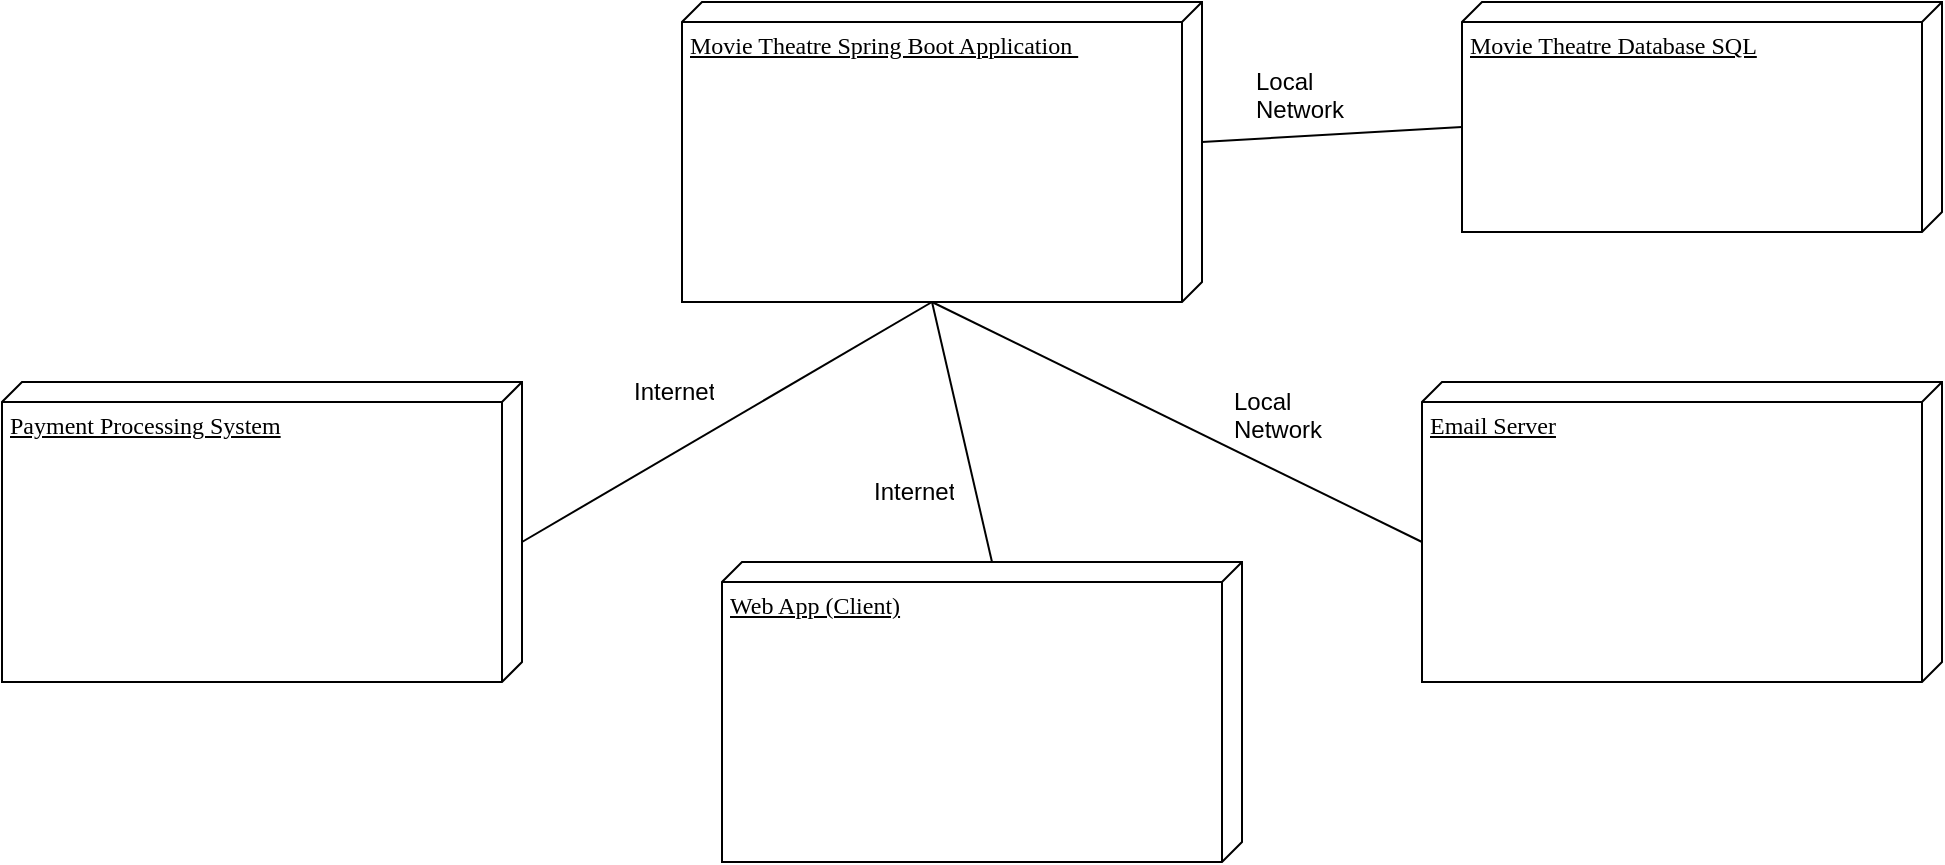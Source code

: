 <mxfile version="20.6.0" type="google"><diagram name="Page-1" id="5f0bae14-7c28-e335-631c-24af17079c00"><mxGraphModel dx="1186" dy="683" grid="1" gridSize="10" guides="1" tooltips="1" connect="1" arrows="1" fold="1" page="1" pageScale="1" pageWidth="1100" pageHeight="850" background="none" math="0" shadow="0"><root><mxCell id="0"/><mxCell id="1" parent="0"/><mxCell id="39150e848f15840c-3" value="Movie Theatre Spring Boot Application&amp;nbsp;" style="verticalAlign=top;align=left;spacingTop=8;spacingLeft=2;spacingRight=12;shape=cube;size=10;direction=south;fontStyle=4;html=1;rounded=0;shadow=0;comic=0;labelBackgroundColor=none;strokeWidth=1;fontFamily=Verdana;fontSize=12" parent="1" vertex="1"><mxGeometry x="420" y="100" width="260" height="150" as="geometry"/></mxCell><mxCell id="sEqFxGt7CYanNBa2Y2ag-1" value="Email Server" style="verticalAlign=top;align=left;spacingTop=8;spacingLeft=2;spacingRight=12;shape=cube;size=10;direction=south;fontStyle=4;html=1;rounded=0;shadow=0;comic=0;labelBackgroundColor=none;strokeWidth=1;fontFamily=Verdana;fontSize=12" vertex="1" parent="1"><mxGeometry x="790" y="290" width="260" height="150" as="geometry"/></mxCell><mxCell id="sEqFxGt7CYanNBa2Y2ag-2" value="Payment Processing System" style="verticalAlign=top;align=left;spacingTop=8;spacingLeft=2;spacingRight=12;shape=cube;size=10;direction=south;fontStyle=4;html=1;rounded=0;shadow=0;comic=0;labelBackgroundColor=none;strokeWidth=1;fontFamily=Verdana;fontSize=12" vertex="1" parent="1"><mxGeometry x="80" y="290" width="260" height="150" as="geometry"/></mxCell><mxCell id="sEqFxGt7CYanNBa2Y2ag-3" value="Movie Theatre Database SQL" style="verticalAlign=top;align=left;spacingTop=8;spacingLeft=2;spacingRight=12;shape=cube;size=10;direction=south;fontStyle=4;html=1;rounded=0;shadow=0;comic=0;labelBackgroundColor=none;strokeWidth=1;fontFamily=Verdana;fontSize=12" vertex="1" parent="1"><mxGeometry x="810" y="100" width="240" height="115" as="geometry"/></mxCell><mxCell id="sEqFxGt7CYanNBa2Y2ag-4" value="Web App (Client)" style="verticalAlign=top;align=left;spacingTop=8;spacingLeft=2;spacingRight=12;shape=cube;size=10;direction=south;fontStyle=4;html=1;rounded=0;shadow=0;comic=0;labelBackgroundColor=none;strokeWidth=1;fontFamily=Verdana;fontSize=12" vertex="1" parent="1"><mxGeometry x="440" y="380" width="260" height="150" as="geometry"/></mxCell><mxCell id="sEqFxGt7CYanNBa2Y2ag-10" value="" style="endArrow=none;html=1;rounded=0;entryX=0;entryY=0;entryDx=150;entryDy=135;entryPerimeter=0;" edge="1" parent="1" target="39150e848f15840c-3"><mxGeometry width="50" height="50" relative="1" as="geometry"><mxPoint x="340" y="370" as="sourcePoint"/><mxPoint x="390" y="320" as="targetPoint"/></mxGeometry></mxCell><mxCell id="sEqFxGt7CYanNBa2Y2ag-11" value="" style="endArrow=none;html=1;rounded=0;entryX=0;entryY=0;entryDx=0;entryDy=125;entryPerimeter=0;exitX=0;exitY=0;exitDx=150;exitDy=135;exitPerimeter=0;" edge="1" parent="1" source="39150e848f15840c-3" target="sEqFxGt7CYanNBa2Y2ag-4"><mxGeometry width="50" height="50" relative="1" as="geometry"><mxPoint x="590" y="280" as="sourcePoint"/><mxPoint x="788.04" y="163" as="targetPoint"/></mxGeometry></mxCell><mxCell id="sEqFxGt7CYanNBa2Y2ag-12" value="" style="endArrow=none;html=1;rounded=0;exitX=0;exitY=0;exitDx=150;exitDy=135;exitPerimeter=0;entryX=0;entryY=0;entryDx=80;entryDy=260;entryPerimeter=0;" edge="1" parent="1" source="39150e848f15840c-3" target="sEqFxGt7CYanNBa2Y2ag-1"><mxGeometry width="50" height="50" relative="1" as="geometry"><mxPoint x="500" y="260" as="sourcePoint"/><mxPoint x="550" y="210" as="targetPoint"/></mxGeometry></mxCell><mxCell id="sEqFxGt7CYanNBa2Y2ag-13" value="" style="endArrow=none;html=1;rounded=0;entryX=0;entryY=0;entryDx=70;entryDy=0;entryPerimeter=0;exitX=0;exitY=0;exitDx=62.5;exitDy=240;exitPerimeter=0;" edge="1" parent="1" source="sEqFxGt7CYanNBa2Y2ag-3" target="39150e848f15840c-3"><mxGeometry width="50" height="50" relative="1" as="geometry"><mxPoint x="500" y="260" as="sourcePoint"/><mxPoint x="550" y="210" as="targetPoint"/></mxGeometry></mxCell><mxCell id="sEqFxGt7CYanNBa2Y2ag-17" value="Internet" style="text;strokeColor=none;fillColor=none;align=left;verticalAlign=middle;spacingLeft=4;spacingRight=4;overflow=hidden;points=[[0,0.5],[1,0.5]];portConstraint=eastwest;rotatable=0;whiteSpace=wrap;html=1;" vertex="1" parent="1"><mxGeometry x="390" y="280" width="50" height="30" as="geometry"/></mxCell><mxCell id="sEqFxGt7CYanNBa2Y2ag-20" value="Local Network" style="text;strokeColor=none;fillColor=none;align=left;verticalAlign=middle;spacingLeft=4;spacingRight=4;overflow=hidden;points=[[0,0.5],[1,0.5]];portConstraint=eastwest;rotatable=0;whiteSpace=wrap;html=1;" vertex="1" parent="1"><mxGeometry x="690" y="290" width="60" height="30" as="geometry"/></mxCell><mxCell id="sEqFxGt7CYanNBa2Y2ag-21" value="Internet" style="text;strokeColor=none;fillColor=none;align=left;verticalAlign=middle;spacingLeft=4;spacingRight=4;overflow=hidden;points=[[0,0.5],[1,0.5]];portConstraint=eastwest;rotatable=0;whiteSpace=wrap;html=1;" vertex="1" parent="1"><mxGeometry x="510" y="330" width="50" height="30" as="geometry"/></mxCell><mxCell id="sEqFxGt7CYanNBa2Y2ag-22" value="Local Network" style="text;strokeColor=none;fillColor=none;align=left;verticalAlign=middle;spacingLeft=4;spacingRight=4;overflow=hidden;points=[[0,0.5],[1,0.5]];portConstraint=eastwest;rotatable=0;whiteSpace=wrap;html=1;" vertex="1" parent="1"><mxGeometry x="701" y="130" width="59" height="30" as="geometry"/></mxCell></root></mxGraphModel></diagram></mxfile>